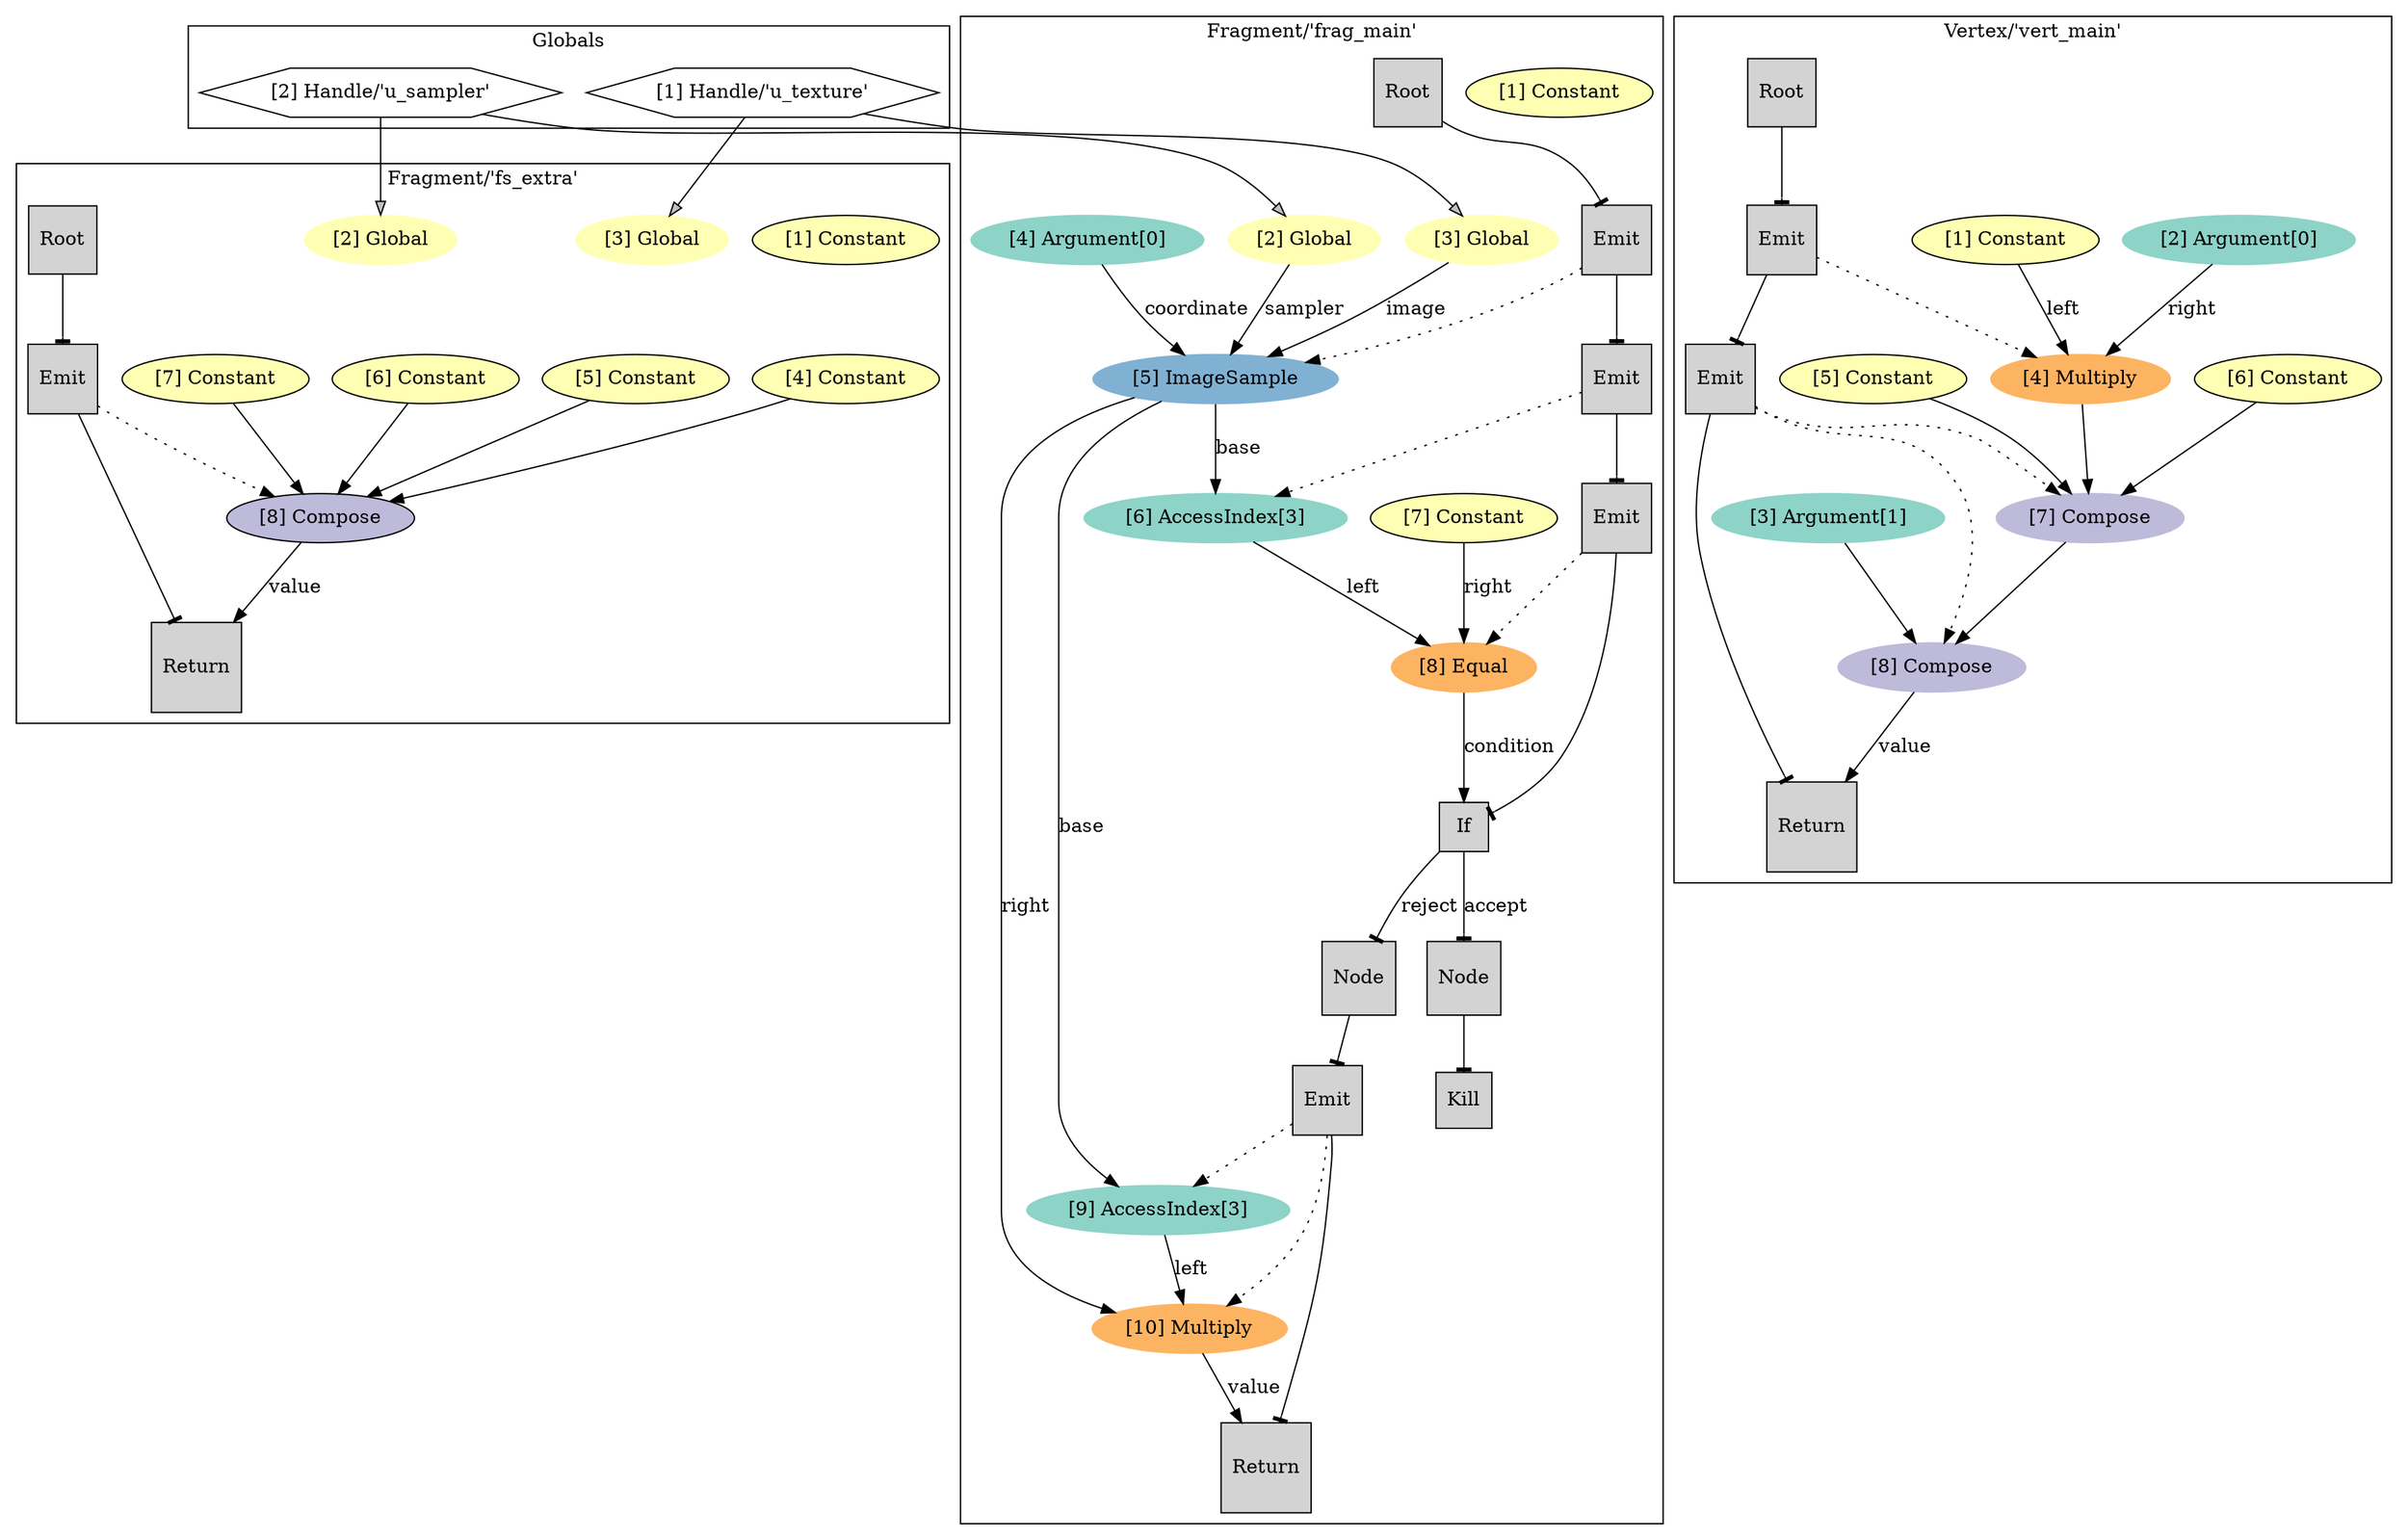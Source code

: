 digraph Module {
	subgraph cluster_globals {
		label="Globals"
		g0 [ shape=hexagon label="[1] Handle/'u_texture'" ]
		g1 [ shape=hexagon label="[2] Handle/'u_sampler'" ]
	}
	subgraph cluster_ep0 {
		label="Vertex/'vert_main'"
		node [ style=filled ]
		ep0_e0 [ fillcolor="#ffffb3" label="[1] Constant" ]
		ep0_e1 [ color="#8dd3c7" label="[2] Argument[0]" ]
		ep0_e2 [ color="#8dd3c7" label="[3] Argument[1]" ]
		ep0_e3 [ color="#fdb462" label="[4] Multiply" ]
		ep0_e1 -> ep0_e3 [ label="right" ]
		ep0_e0 -> ep0_e3 [ label="left" ]
		ep0_e4 [ fillcolor="#ffffb3" label="[5] Constant" ]
		ep0_e5 [ fillcolor="#ffffb3" label="[6] Constant" ]
		ep0_e6 [ color="#bebada" label="[7] Compose" ]
		{ ep0_e3 ep0_e4 ep0_e5 } -> ep0_e6
		ep0_e7 [ color="#bebada" label="[8] Compose" ]
		{ ep0_e2 ep0_e6 } -> ep0_e7
		ep0_s0 [ shape=square label="Root" ]
		ep0_s1 [ shape=square label="Emit" ]
		ep0_s2 [ shape=square label="Emit" ]
		ep0_s3 [ shape=square label="Return" ]
		ep0_s0 -> ep0_s1 [ arrowhead=tee label="" ]
		ep0_s1 -> ep0_s2 [ arrowhead=tee label="" ]
		ep0_s2 -> ep0_s3 [ arrowhead=tee label="" ]
		ep0_e7 -> ep0_s3 [ label="value" ]
		ep0_s1 -> ep0_e3 [ style=dotted ]
		ep0_s2 -> ep0_e6 [ style=dotted ]
		ep0_s2 -> ep0_e7 [ style=dotted ]
	}
	subgraph cluster_ep1 {
		label="Fragment/'frag_main'"
		node [ style=filled ]
		ep1_e0 [ fillcolor="#ffffb3" label="[1] Constant" ]
		ep1_e1 [ color="#ffffb3" label="[2] Global" ]
		g1 -> ep1_e1 [fillcolor=gray]
		ep1_e2 [ color="#ffffb3" label="[3] Global" ]
		g0 -> ep1_e2 [fillcolor=gray]
		ep1_e3 [ color="#8dd3c7" label="[4] Argument[0]" ]
		ep1_e4 [ color="#80b1d3" label="[5] ImageSample" ]
		ep1_e1 -> ep1_e4 [ label="sampler" ]
		ep1_e2 -> ep1_e4 [ label="image" ]
		ep1_e3 -> ep1_e4 [ label="coordinate" ]
		ep1_e5 [ color="#8dd3c7" label="[6] AccessIndex[3]" ]
		ep1_e4 -> ep1_e5 [ label="base" ]
		ep1_e6 [ fillcolor="#ffffb3" label="[7] Constant" ]
		ep1_e7 [ color="#fdb462" label="[8] Equal" ]
		ep1_e6 -> ep1_e7 [ label="right" ]
		ep1_e5 -> ep1_e7 [ label="left" ]
		ep1_e8 [ color="#8dd3c7" label="[9] AccessIndex[3]" ]
		ep1_e4 -> ep1_e8 [ label="base" ]
		ep1_e9 [ color="#fdb462" label="[10] Multiply" ]
		ep1_e4 -> ep1_e9 [ label="right" ]
		ep1_e8 -> ep1_e9 [ label="left" ]
		ep1_s0 [ shape=square label="Root" ]
		ep1_s1 [ shape=square label="Emit" ]
		ep1_s2 [ shape=square label="Emit" ]
		ep1_s3 [ shape=square label="Emit" ]
		ep1_s4 [ shape=square label="If" ]
		ep1_s5 [ shape=square label="Node" ]
		ep1_s6 [ shape=square label="Kill" ]
		ep1_s7 [ shape=square label="Node" ]
		ep1_s8 [ shape=square label="Emit" ]
		ep1_s9 [ shape=square label="Return" ]
		ep1_s0 -> ep1_s1 [ arrowhead=tee label="" ]
		ep1_s1 -> ep1_s2 [ arrowhead=tee label="" ]
		ep1_s2 -> ep1_s3 [ arrowhead=tee label="" ]
		ep1_s3 -> ep1_s4 [ arrowhead=tee label="" ]
		ep1_s5 -> ep1_s6 [ arrowhead=tee label="" ]
		ep1_s4 -> ep1_s5 [ arrowhead=tee label="accept" ]
		ep1_s4 -> ep1_s7 [ arrowhead=tee label="reject" ]
		ep1_s7 -> ep1_s8 [ arrowhead=tee label="" ]
		ep1_s8 -> ep1_s9 [ arrowhead=tee label="" ]
		ep1_e7 -> ep1_s4 [ label="condition" ]
		ep1_e9 -> ep1_s9 [ label="value" ]
		ep1_s1 -> ep1_e4 [ style=dotted ]
		ep1_s2 -> ep1_e5 [ style=dotted ]
		ep1_s3 -> ep1_e7 [ style=dotted ]
		ep1_s8 -> ep1_e8 [ style=dotted ]
		ep1_s8 -> ep1_e9 [ style=dotted ]
	}
	subgraph cluster_ep2 {
		label="Fragment/'fs_extra'"
		node [ style=filled ]
		ep2_e0 [ fillcolor="#ffffb3" label="[1] Constant" ]
		ep2_e1 [ color="#ffffb3" label="[2] Global" ]
		g1 -> ep2_e1 [fillcolor=gray]
		ep2_e2 [ color="#ffffb3" label="[3] Global" ]
		g0 -> ep2_e2 [fillcolor=gray]
		ep2_e3 [ fillcolor="#ffffb3" label="[4] Constant" ]
		ep2_e4 [ fillcolor="#ffffb3" label="[5] Constant" ]
		ep2_e5 [ fillcolor="#ffffb3" label="[6] Constant" ]
		ep2_e6 [ fillcolor="#ffffb3" label="[7] Constant" ]
		ep2_e7 [ fillcolor="#bebada" label="[8] Compose" ]
		{ ep2_e3 ep2_e4 ep2_e5 ep2_e6 } -> ep2_e7
		ep2_s0 [ shape=square label="Root" ]
		ep2_s1 [ shape=square label="Emit" ]
		ep2_s2 [ shape=square label="Return" ]
		ep2_s0 -> ep2_s1 [ arrowhead=tee label="" ]
		ep2_s1 -> ep2_s2 [ arrowhead=tee label="" ]
		ep2_e7 -> ep2_s2 [ label="value" ]
		ep2_s1 -> ep2_e7 [ style=dotted ]
	}
}
